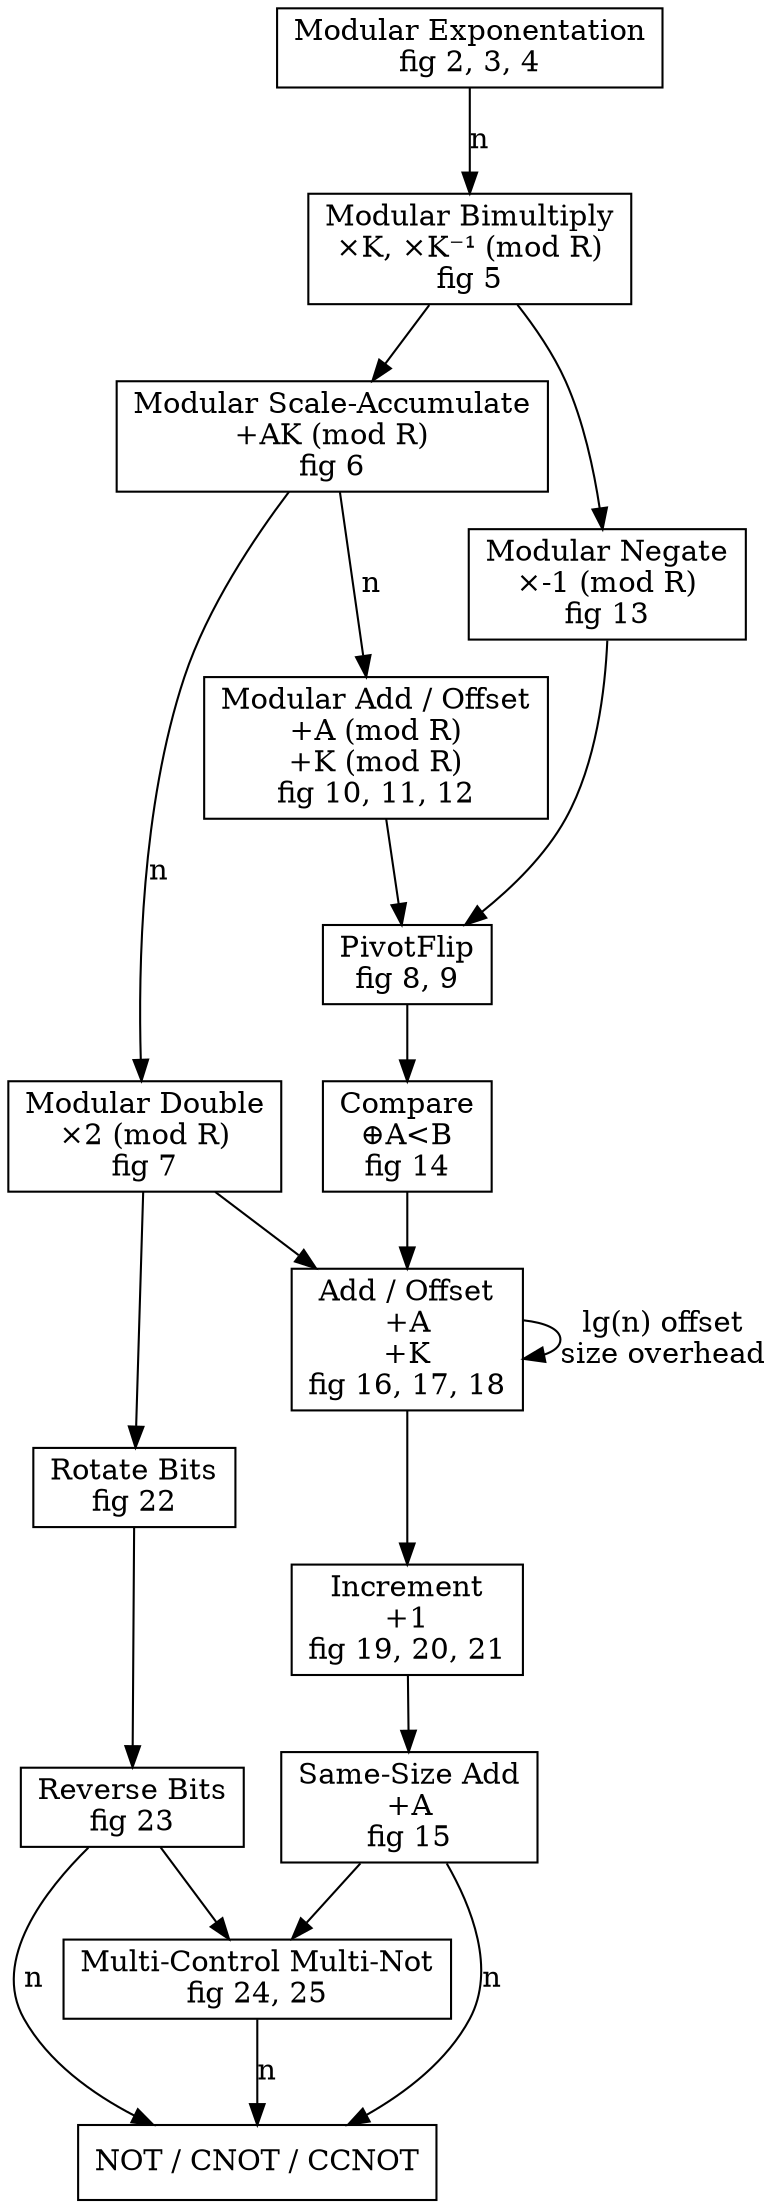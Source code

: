 // dot -Tpng dependencies.gv -o dependencies.png

digraph G {
  node [shape=box]
  
  PeriodFinding [label="Modular Exponentation\nfig 2, 3, 4"]
  ModularPairedMultiply [label="Modular Bimultiply\n×K, ×K⁻¹ (mod R)\nfig 5"]
  ModularMultiplyAccumulate [label="Modular Scale-Accumulate\n+AK (mod R)\nfig 6"]
  ModularDouble [label="Modular Double\n×2 (mod R)\nfig 7"]
  PivotFlip [label="PivotFlip\nfig 8, 9"]
  ModularAdd [label="Modular Add / Offset\n+A (mod R)\n+K (mod R)\nfig 10, 11, 12"]
  ModularNegate [label="Modular Negate\n×-1 (mod R)\nfig 13"]
  Compare [label="Compare\n⊕A<B\nfig 14"]
  SameSizeAdd [label="Same-Size Add\n+A\nfig 15"]
  Add [label="Add / Offset\n+A\n+K\nfig 16, 17, 18"]
  Increment [label="Increment\n+1\nfig 19, 20, 21"]
  RotateBits [label="Rotate Bits\nfig 22"]
  ReverseBits [label="Reverse Bits\nfig 23"]
  MultiNot [label="Multi-Control Multi-Not\nfig 24, 25"]
  Leaf [label="NOT / CNOT / CCNOT"]

  edge [label="n"]
  PeriodFinding -> ModularPairedMultiply

  edge [label=""]
  ModularPairedMultiply -> ModularMultiplyAccumulate, ModularNegate

  edge [label="n"]
  ModularMultiplyAccumulate -> ModularDouble, ModularAdd

  edge [label=""]
  ModularDouble -> Add, RotateBits

  edge [label=""]
  RotateBits -> ReverseBits

  edge [label=""]
  ModularAdd -> PivotFlip

  edge [label=""]
  ModularNegate -> PivotFlip

  edge [label=""]
  PivotFlip -> Compare

  edge [label=""]
  Compare -> Add

  edge [label=""]
  Add -> Increment
  edge [label="lg(n) offset\nsize overhead"]
  Add -> Add

  edge [label=""]
  Increment -> SameSizeAdd

  edge [label=""]
  SameSizeAdd -> MultiNot
  edge [label="n"]
  SameSizeAdd -> Leaf

  edge [label=""]
  ReverseBits -> MultiNot
  edge [label="n"]
  ReverseBits -> Leaf

  edge [label="n"]
  MultiNot -> Leaf
}

